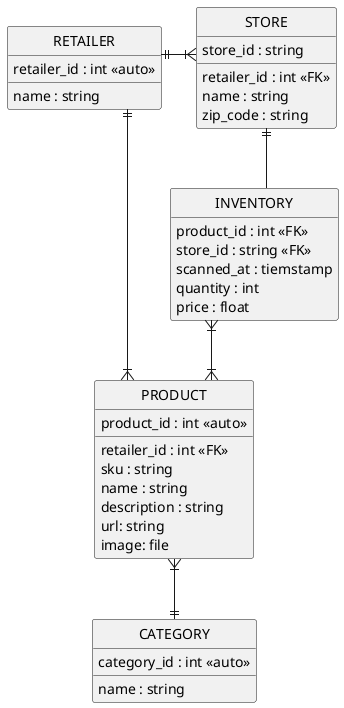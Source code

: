 @startuml
hide circle
hide empty members
skinparam linetype ortho
entity RETAILER {
    retailer_id : int <<auto>>
    __
    name : string
}
entity STORE {
    store_id : string
    __
    retailer_id : int <<FK>>
    name : string
    zip_code : string
}
entity PRODUCT {
    product_id : int <<auto>>
    __
    retailer_id : int <<FK>>
    sku : string
    name : string
    description : string
    url: string
    image: file
}
entity CATEGORY {
    category_id : int <<auto>>
    __
    name : string
}
entity INVENTORY {
    product_id : int <<FK>>
    store_id : string <<FK>>
    scanned_at : tiemstamp
    quantity : int
    price : float
}
STORE ||--O{ INVENTORY
INVENTORY }|--|{ PRODUCT
PRODUCT }|--|| CATEGORY
RETAILER ||--|{ STORE
RETAILER ||--|{ PRODUCT
RETAILER -[hidden] STORE

@enduml